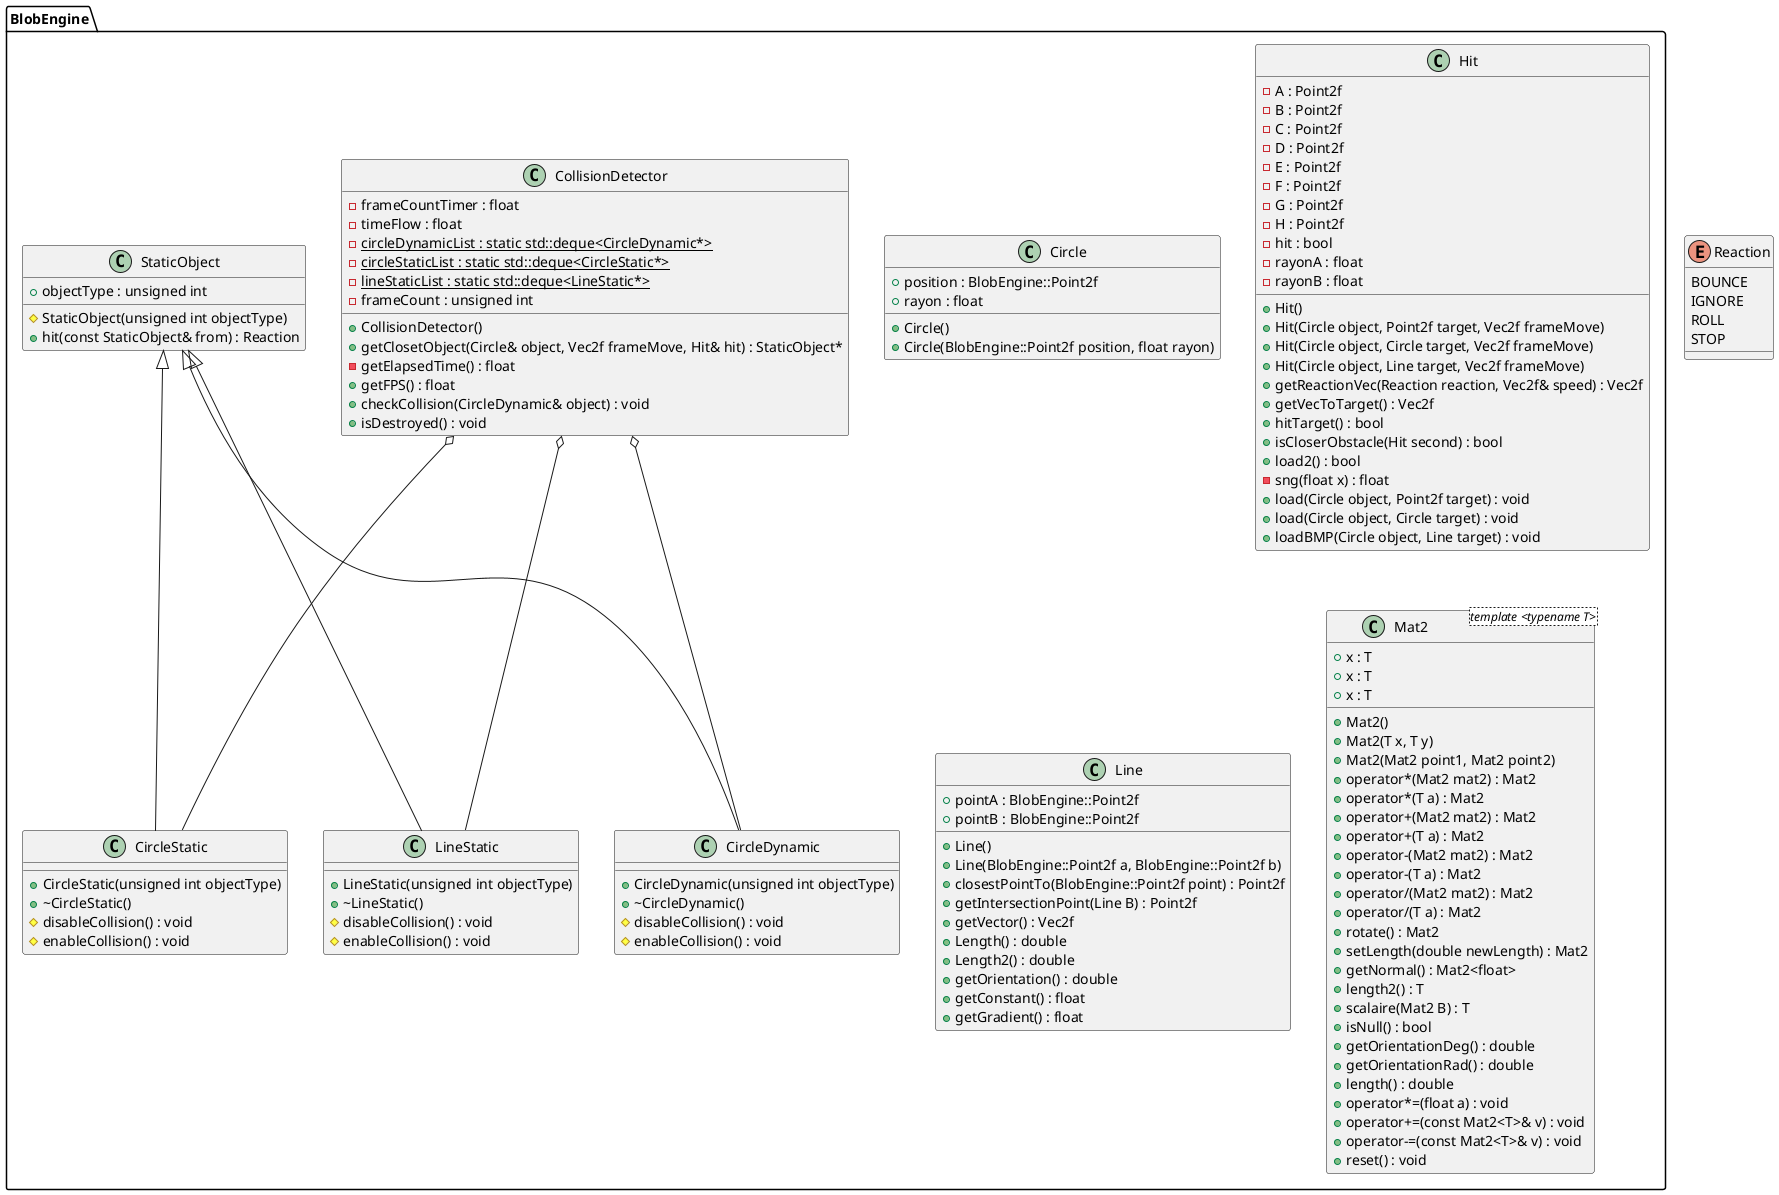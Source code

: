 @startuml





/' Objects '/

namespace BlobEngine {
	class Circle {
		+Circle()
		+Circle(BlobEngine::Point2f position, float rayon)
		+position : BlobEngine::Point2f
		+rayon : float
	}
}


namespace BlobEngine {
	class CircleDynamic {
		+CircleDynamic(unsigned int objectType)
		+~CircleDynamic()
		#disableCollision() : void
		#enableCollision() : void
	}
}


namespace BlobEngine {
	class CircleStatic {
		+CircleStatic(unsigned int objectType)
		+~CircleStatic()
		#disableCollision() : void
		#enableCollision() : void
	}
}


namespace BlobEngine {
	class CollisionDetector {
		+CollisionDetector()
		+getClosetObject(Circle& object, Vec2f frameMove, Hit& hit) : StaticObject*
		-frameCountTimer : float
		-getElapsedTime() : float
		+getFPS() : float
		-timeFlow : float
		-{static} circleDynamicList : static std::deque<CircleDynamic*>
		-{static} circleStaticList : static std::deque<CircleStatic*>
		-{static} lineStaticList : static std::deque<LineStatic*>
		-frameCount : unsigned int
		+checkCollision(CircleDynamic& object) : void
		+isDestroyed() : void
	}
}


namespace BlobEngine {
	class Hit {
		+Hit()
		+Hit(Circle object, Point2f target, Vec2f frameMove)
		+Hit(Circle object, Circle target, Vec2f frameMove)
		+Hit(Circle object, Line target, Vec2f frameMove)
		-A : Point2f
		-B : Point2f
		-C : Point2f
		-D : Point2f
		-E : Point2f
		-F : Point2f
		-G : Point2f
		-H : Point2f
		+getReactionVec(Reaction reaction, Vec2f& speed) : Vec2f
		+getVecToTarget() : Vec2f
		-hit : bool
		+hitTarget() : bool
		+isCloserObstacle(Hit second) : bool
		+load2() : bool
		-rayonA : float
		-rayonB : float
		-sng(float x) : float
		+load(Circle object, Point2f target) : void
		+load(Circle object, Circle target) : void
		+loadBMP(Circle object, Line target) : void
	}
}


namespace BlobEngine {
	class Line {
		+Line()
		+Line(BlobEngine::Point2f a, BlobEngine::Point2f b)
		+pointA : BlobEngine::Point2f
		+pointB : BlobEngine::Point2f
		+closestPointTo(BlobEngine::Point2f point) : Point2f
		+getIntersectionPoint(Line B) : Point2f
		+getVector() : Vec2f
		+Length() : double
		+Length2() : double
		+getOrientation() : double
		+getConstant() : float
		+getGradient() : float
	}
}


namespace BlobEngine {
	class LineStatic {
		+LineStatic(unsigned int objectType)
		+~LineStatic()
		#disableCollision() : void
		#enableCollision() : void
	}
}


namespace BlobEngine {
	class Mat2 <template <typename T>> {
		+Mat2()
		+Mat2(T x, T y)
		+Mat2(Mat2 point1, Mat2 point2)
		+operator*(Mat2 mat2) : Mat2
		+operator*(T a) : Mat2
		+operator+(Mat2 mat2) : Mat2
		+operator+(T a) : Mat2
		+operator-(Mat2 mat2) : Mat2
		+operator-(T a) : Mat2
		+operator/(Mat2 mat2) : Mat2
		+operator/(T a) : Mat2
		+rotate() : Mat2
		+setLength(double newLength) : Mat2
		+getNormal() : Mat2<float>
		+length2() : T
		+scalaire(Mat2 B) : T
		+x : T
		+x : T
		+x : T
		+isNull() : bool
		+getOrientationDeg() : double
		+getOrientationRad() : double
		+length() : double
		+operator*=(float a) : void
		+operator+=(const Mat2<T>& v) : void
		+operator-=(const Mat2<T>& v) : void
		+reset() : void
	}
}


namespace BlobEngine {
	class StaticObject {
		#StaticObject(unsigned int objectType)
		+hit(const StaticObject& from) : Reaction
		+objectType : unsigned int
	}
}


enum Reaction {
	BOUNCE
	IGNORE
	ROLL
	STOP
}





/' Inheritance relationships '/

namespace BlobEngine {
	StaticObject <|-- CircleDynamic
}


namespace BlobEngine {
	StaticObject <|-- CircleStatic
}


namespace BlobEngine {
	StaticObject <|-- LineStatic
}





/' Aggregation relationships '/

namespace BlobEngine {
	CollisionDetector o-- CircleDynamic
}


namespace BlobEngine {
	CollisionDetector o-- CircleStatic
}


namespace BlobEngine {
	CollisionDetector o-- LineStatic
}




@enduml
